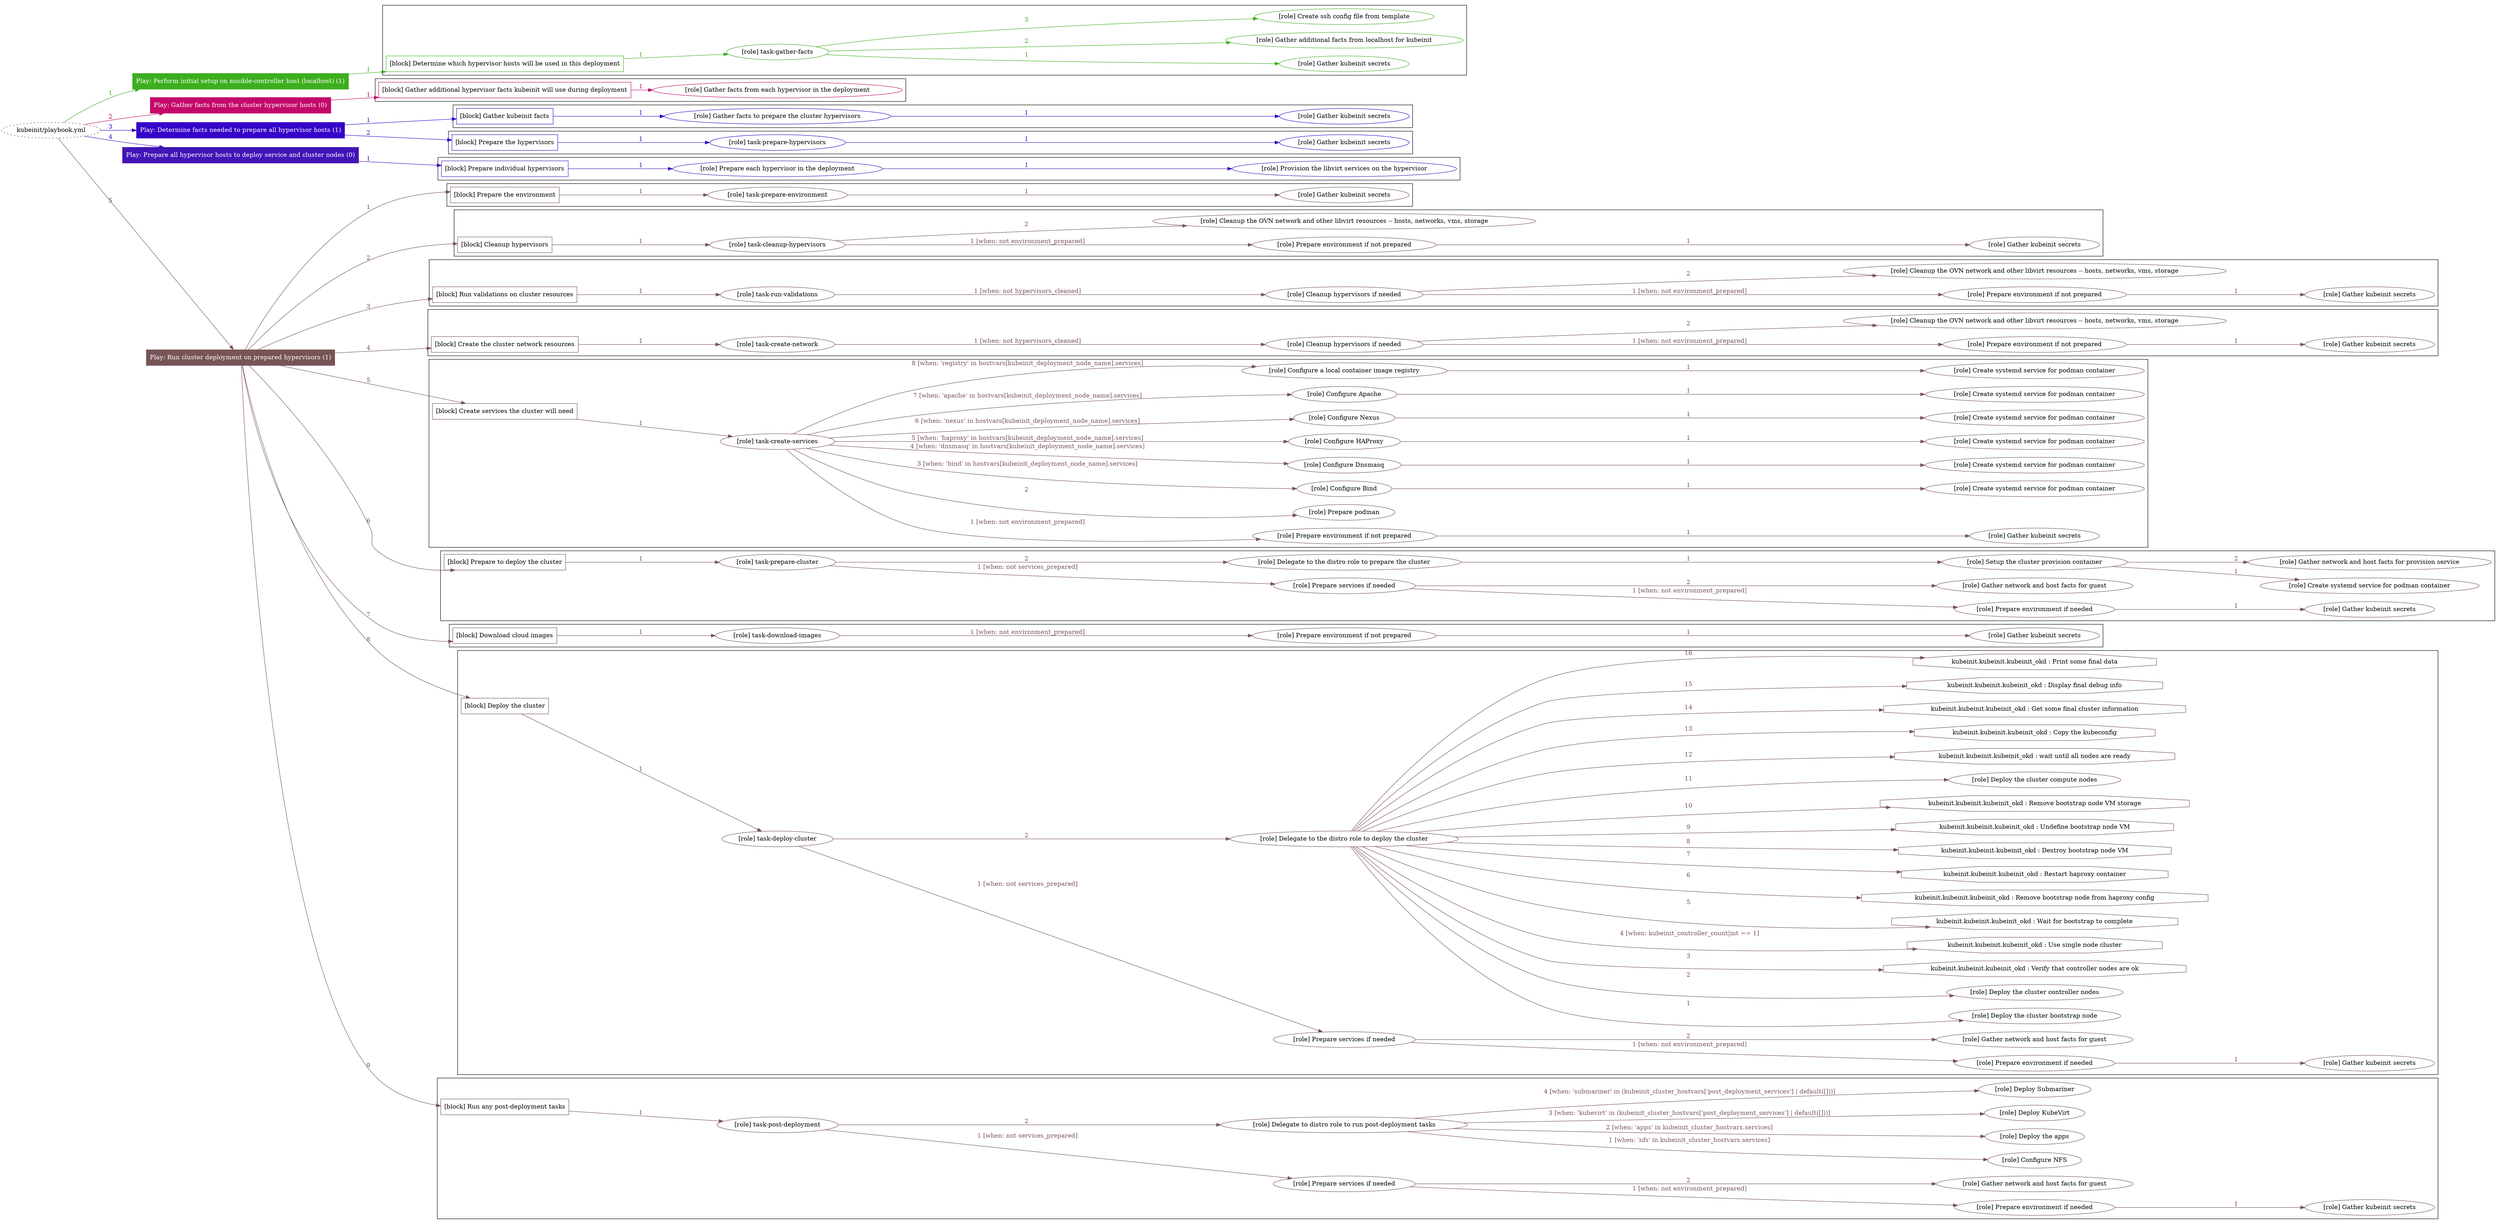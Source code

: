 digraph {
	graph [concentrate=true ordering=in rankdir=LR ratio=fill]
	edge [esep=5 sep=10]
	"kubeinit/playbook.yml" [URL="/home/runner/work/kubeinit/kubeinit/kubeinit/playbook.yml" id=playbook_38c99e8a style=dotted]
	"kubeinit/playbook.yml" -> play_897fbfed [label="1 " color="#3dae1e" fontcolor="#3dae1e" id=edge_adaa7d76 labeltooltip="1 " tooltip="1 "]
	subgraph "Play: Perform initial setup on ansible-controller host (localhost) (1)" {
		play_897fbfed [label="Play: Perform initial setup on ansible-controller host (localhost) (1)" URL="/home/runner/work/kubeinit/kubeinit/kubeinit/playbook.yml" color="#3dae1e" fontcolor="#ffffff" id=play_897fbfed shape=box style=filled tooltip=localhost]
		play_897fbfed -> block_1f6288ee [label=1 color="#3dae1e" fontcolor="#3dae1e" id=edge_d76787c5 labeltooltip=1 tooltip=1]
		subgraph cluster_block_1f6288ee {
			block_1f6288ee [label="[block] Determine which hypervisor hosts will be used in this deployment" URL="/home/runner/work/kubeinit/kubeinit/kubeinit/playbook.yml" color="#3dae1e" id=block_1f6288ee labeltooltip="Determine which hypervisor hosts will be used in this deployment" shape=box tooltip="Determine which hypervisor hosts will be used in this deployment"]
			block_1f6288ee -> role_e7739ea3 [label="1 " color="#3dae1e" fontcolor="#3dae1e" id=edge_a1ae1864 labeltooltip="1 " tooltip="1 "]
			subgraph "task-gather-facts" {
				role_e7739ea3 [label="[role] task-gather-facts" URL="/home/runner/work/kubeinit/kubeinit/kubeinit/playbook.yml" color="#3dae1e" id=role_e7739ea3 tooltip="task-gather-facts"]
				role_e7739ea3 -> role_7e7f7604 [label="1 " color="#3dae1e" fontcolor="#3dae1e" id=edge_0de4763f labeltooltip="1 " tooltip="1 "]
				subgraph "Gather kubeinit secrets" {
					role_7e7f7604 [label="[role] Gather kubeinit secrets" URL="/home/runner/.ansible/collections/ansible_collections/kubeinit/kubeinit/roles/kubeinit_prepare/tasks/build_hypervisors_group.yml" color="#3dae1e" id=role_7e7f7604 tooltip="Gather kubeinit secrets"]
				}
				role_e7739ea3 -> role_333b89cb [label="2 " color="#3dae1e" fontcolor="#3dae1e" id=edge_27bfc798 labeltooltip="2 " tooltip="2 "]
				subgraph "Gather additional facts from localhost for kubeinit" {
					role_333b89cb [label="[role] Gather additional facts from localhost for kubeinit" URL="/home/runner/.ansible/collections/ansible_collections/kubeinit/kubeinit/roles/kubeinit_prepare/tasks/build_hypervisors_group.yml" color="#3dae1e" id=role_333b89cb tooltip="Gather additional facts from localhost for kubeinit"]
				}
				role_e7739ea3 -> role_0bd8f116 [label="3 " color="#3dae1e" fontcolor="#3dae1e" id=edge_bade949f labeltooltip="3 " tooltip="3 "]
				subgraph "Create ssh config file from template" {
					role_0bd8f116 [label="[role] Create ssh config file from template" URL="/home/runner/.ansible/collections/ansible_collections/kubeinit/kubeinit/roles/kubeinit_prepare/tasks/build_hypervisors_group.yml" color="#3dae1e" id=role_0bd8f116 tooltip="Create ssh config file from template"]
				}
			}
		}
	}
	"kubeinit/playbook.yml" -> play_37e8c51e [label="2 " color="#c4086b" fontcolor="#c4086b" id=edge_20cee5a6 labeltooltip="2 " tooltip="2 "]
	subgraph "Play: Gather facts from the cluster hypervisor hosts (0)" {
		play_37e8c51e [label="Play: Gather facts from the cluster hypervisor hosts (0)" URL="/home/runner/work/kubeinit/kubeinit/kubeinit/playbook.yml" color="#c4086b" fontcolor="#ffffff" id=play_37e8c51e shape=box style=filled tooltip="Play: Gather facts from the cluster hypervisor hosts (0)"]
		play_37e8c51e -> block_27e0510d [label=1 color="#c4086b" fontcolor="#c4086b" id=edge_e99fc043 labeltooltip=1 tooltip=1]
		subgraph cluster_block_27e0510d {
			block_27e0510d [label="[block] Gather additional hypervisor facts kubeinit will use during deployment" URL="/home/runner/work/kubeinit/kubeinit/kubeinit/playbook.yml" color="#c4086b" id=block_27e0510d labeltooltip="Gather additional hypervisor facts kubeinit will use during deployment" shape=box tooltip="Gather additional hypervisor facts kubeinit will use during deployment"]
			block_27e0510d -> role_33a1ffa4 [label="1 " color="#c4086b" fontcolor="#c4086b" id=edge_3e660707 labeltooltip="1 " tooltip="1 "]
			subgraph "Gather facts from each hypervisor in the deployment" {
				role_33a1ffa4 [label="[role] Gather facts from each hypervisor in the deployment" URL="/home/runner/work/kubeinit/kubeinit/kubeinit/playbook.yml" color="#c4086b" id=role_33a1ffa4 tooltip="Gather facts from each hypervisor in the deployment"]
			}
		}
	}
	"kubeinit/playbook.yml" -> play_0db6548d [label="3 " color="#3504c8" fontcolor="#3504c8" id=edge_0ee7f526 labeltooltip="3 " tooltip="3 "]
	subgraph "Play: Determine facts needed to prepare all hypervisor hosts (1)" {
		play_0db6548d [label="Play: Determine facts needed to prepare all hypervisor hosts (1)" URL="/home/runner/work/kubeinit/kubeinit/kubeinit/playbook.yml" color="#3504c8" fontcolor="#ffffff" id=play_0db6548d shape=box style=filled tooltip=localhost]
		play_0db6548d -> block_07f25a25 [label=1 color="#3504c8" fontcolor="#3504c8" id=edge_aab887a1 labeltooltip=1 tooltip=1]
		subgraph cluster_block_07f25a25 {
			block_07f25a25 [label="[block] Gather kubeinit facts" URL="/home/runner/work/kubeinit/kubeinit/kubeinit/playbook.yml" color="#3504c8" id=block_07f25a25 labeltooltip="Gather kubeinit facts" shape=box tooltip="Gather kubeinit facts"]
			block_07f25a25 -> role_06c45c88 [label="1 " color="#3504c8" fontcolor="#3504c8" id=edge_b28bd8e3 labeltooltip="1 " tooltip="1 "]
			subgraph "Gather facts to prepare the cluster hypervisors" {
				role_06c45c88 [label="[role] Gather facts to prepare the cluster hypervisors" URL="/home/runner/work/kubeinit/kubeinit/kubeinit/playbook.yml" color="#3504c8" id=role_06c45c88 tooltip="Gather facts to prepare the cluster hypervisors"]
				role_06c45c88 -> role_aec38f38 [label="1 " color="#3504c8" fontcolor="#3504c8" id=edge_d98a1b2e labeltooltip="1 " tooltip="1 "]
				subgraph "Gather kubeinit secrets" {
					role_aec38f38 [label="[role] Gather kubeinit secrets" URL="/home/runner/.ansible/collections/ansible_collections/kubeinit/kubeinit/roles/kubeinit_prepare/tasks/gather_kubeinit_facts.yml" color="#3504c8" id=role_aec38f38 tooltip="Gather kubeinit secrets"]
				}
			}
		}
		play_0db6548d -> block_40684fe2 [label=2 color="#3504c8" fontcolor="#3504c8" id=edge_a5c7c796 labeltooltip=2 tooltip=2]
		subgraph cluster_block_40684fe2 {
			block_40684fe2 [label="[block] Prepare the hypervisors" URL="/home/runner/work/kubeinit/kubeinit/kubeinit/playbook.yml" color="#3504c8" id=block_40684fe2 labeltooltip="Prepare the hypervisors" shape=box tooltip="Prepare the hypervisors"]
			block_40684fe2 -> role_fc55bf60 [label="1 " color="#3504c8" fontcolor="#3504c8" id=edge_5c19e7ef labeltooltip="1 " tooltip="1 "]
			subgraph "task-prepare-hypervisors" {
				role_fc55bf60 [label="[role] task-prepare-hypervisors" URL="/home/runner/work/kubeinit/kubeinit/kubeinit/playbook.yml" color="#3504c8" id=role_fc55bf60 tooltip="task-prepare-hypervisors"]
				role_fc55bf60 -> role_584f1c18 [label="1 " color="#3504c8" fontcolor="#3504c8" id=edge_455e5025 labeltooltip="1 " tooltip="1 "]
				subgraph "Gather kubeinit secrets" {
					role_584f1c18 [label="[role] Gather kubeinit secrets" URL="/home/runner/.ansible/collections/ansible_collections/kubeinit/kubeinit/roles/kubeinit_prepare/tasks/gather_kubeinit_facts.yml" color="#3504c8" id=role_584f1c18 tooltip="Gather kubeinit secrets"]
				}
			}
		}
	}
	"kubeinit/playbook.yml" -> play_b8e03000 [label="4 " color="#4215b7" fontcolor="#4215b7" id=edge_52899499 labeltooltip="4 " tooltip="4 "]
	subgraph "Play: Prepare all hypervisor hosts to deploy service and cluster nodes (0)" {
		play_b8e03000 [label="Play: Prepare all hypervisor hosts to deploy service and cluster nodes (0)" URL="/home/runner/work/kubeinit/kubeinit/kubeinit/playbook.yml" color="#4215b7" fontcolor="#ffffff" id=play_b8e03000 shape=box style=filled tooltip="Play: Prepare all hypervisor hosts to deploy service and cluster nodes (0)"]
		play_b8e03000 -> block_41639fde [label=1 color="#4215b7" fontcolor="#4215b7" id=edge_2f55a16d labeltooltip=1 tooltip=1]
		subgraph cluster_block_41639fde {
			block_41639fde [label="[block] Prepare individual hypervisors" URL="/home/runner/work/kubeinit/kubeinit/kubeinit/playbook.yml" color="#4215b7" id=block_41639fde labeltooltip="Prepare individual hypervisors" shape=box tooltip="Prepare individual hypervisors"]
			block_41639fde -> role_ef4b57d1 [label="1 " color="#4215b7" fontcolor="#4215b7" id=edge_6f3371f6 labeltooltip="1 " tooltip="1 "]
			subgraph "Prepare each hypervisor in the deployment" {
				role_ef4b57d1 [label="[role] Prepare each hypervisor in the deployment" URL="/home/runner/work/kubeinit/kubeinit/kubeinit/playbook.yml" color="#4215b7" id=role_ef4b57d1 tooltip="Prepare each hypervisor in the deployment"]
				role_ef4b57d1 -> role_ab3a2372 [label="1 " color="#4215b7" fontcolor="#4215b7" id=edge_f1841722 labeltooltip="1 " tooltip="1 "]
				subgraph "Provision the libvirt services on the hypervisor" {
					role_ab3a2372 [label="[role] Provision the libvirt services on the hypervisor" URL="/home/runner/.ansible/collections/ansible_collections/kubeinit/kubeinit/roles/kubeinit_prepare/tasks/prepare_hypervisor.yml" color="#4215b7" id=role_ab3a2372 tooltip="Provision the libvirt services on the hypervisor"]
				}
			}
		}
	}
	"kubeinit/playbook.yml" -> play_aca9fab1 [label="5 " color="#785457" fontcolor="#785457" id=edge_e308a8a9 labeltooltip="5 " tooltip="5 "]
	subgraph "Play: Run cluster deployment on prepared hypervisors (1)" {
		play_aca9fab1 [label="Play: Run cluster deployment on prepared hypervisors (1)" URL="/home/runner/work/kubeinit/kubeinit/kubeinit/playbook.yml" color="#785457" fontcolor="#ffffff" id=play_aca9fab1 shape=box style=filled tooltip=localhost]
		play_aca9fab1 -> block_7361a7d6 [label=1 color="#785457" fontcolor="#785457" id=edge_c3c12908 labeltooltip=1 tooltip=1]
		subgraph cluster_block_7361a7d6 {
			block_7361a7d6 [label="[block] Prepare the environment" URL="/home/runner/work/kubeinit/kubeinit/kubeinit/playbook.yml" color="#785457" id=block_7361a7d6 labeltooltip="Prepare the environment" shape=box tooltip="Prepare the environment"]
			block_7361a7d6 -> role_a05d49e7 [label="1 " color="#785457" fontcolor="#785457" id=edge_d9f0bc2b labeltooltip="1 " tooltip="1 "]
			subgraph "task-prepare-environment" {
				role_a05d49e7 [label="[role] task-prepare-environment" URL="/home/runner/work/kubeinit/kubeinit/kubeinit/playbook.yml" color="#785457" id=role_a05d49e7 tooltip="task-prepare-environment"]
				role_a05d49e7 -> role_ef3b0ad1 [label="1 " color="#785457" fontcolor="#785457" id=edge_63881017 labeltooltip="1 " tooltip="1 "]
				subgraph "Gather kubeinit secrets" {
					role_ef3b0ad1 [label="[role] Gather kubeinit secrets" URL="/home/runner/.ansible/collections/ansible_collections/kubeinit/kubeinit/roles/kubeinit_prepare/tasks/gather_kubeinit_facts.yml" color="#785457" id=role_ef3b0ad1 tooltip="Gather kubeinit secrets"]
				}
			}
		}
		play_aca9fab1 -> block_6e2f11bc [label=2 color="#785457" fontcolor="#785457" id=edge_0998c4dd labeltooltip=2 tooltip=2]
		subgraph cluster_block_6e2f11bc {
			block_6e2f11bc [label="[block] Cleanup hypervisors" URL="/home/runner/work/kubeinit/kubeinit/kubeinit/playbook.yml" color="#785457" id=block_6e2f11bc labeltooltip="Cleanup hypervisors" shape=box tooltip="Cleanup hypervisors"]
			block_6e2f11bc -> role_642dc606 [label="1 " color="#785457" fontcolor="#785457" id=edge_a9f85ce5 labeltooltip="1 " tooltip="1 "]
			subgraph "task-cleanup-hypervisors" {
				role_642dc606 [label="[role] task-cleanup-hypervisors" URL="/home/runner/work/kubeinit/kubeinit/kubeinit/playbook.yml" color="#785457" id=role_642dc606 tooltip="task-cleanup-hypervisors"]
				role_642dc606 -> role_2573175e [label="1 [when: not environment_prepared]" color="#785457" fontcolor="#785457" id=edge_9712ec92 labeltooltip="1 [when: not environment_prepared]" tooltip="1 [when: not environment_prepared]"]
				subgraph "Prepare environment if not prepared" {
					role_2573175e [label="[role] Prepare environment if not prepared" URL="/home/runner/.ansible/collections/ansible_collections/kubeinit/kubeinit/roles/kubeinit_prepare/tasks/cleanup_hypervisors.yml" color="#785457" id=role_2573175e tooltip="Prepare environment if not prepared"]
					role_2573175e -> role_84f74033 [label="1 " color="#785457" fontcolor="#785457" id=edge_ff5ef48d labeltooltip="1 " tooltip="1 "]
					subgraph "Gather kubeinit secrets" {
						role_84f74033 [label="[role] Gather kubeinit secrets" URL="/home/runner/.ansible/collections/ansible_collections/kubeinit/kubeinit/roles/kubeinit_prepare/tasks/gather_kubeinit_facts.yml" color="#785457" id=role_84f74033 tooltip="Gather kubeinit secrets"]
					}
				}
				role_642dc606 -> role_ad9e5db7 [label="2 " color="#785457" fontcolor="#785457" id=edge_d06a70d3 labeltooltip="2 " tooltip="2 "]
				subgraph "Cleanup the OVN network and other libvirt resources -- hosts, networks, vms, storage" {
					role_ad9e5db7 [label="[role] Cleanup the OVN network and other libvirt resources -- hosts, networks, vms, storage" URL="/home/runner/.ansible/collections/ansible_collections/kubeinit/kubeinit/roles/kubeinit_prepare/tasks/cleanup_hypervisors.yml" color="#785457" id=role_ad9e5db7 tooltip="Cleanup the OVN network and other libvirt resources -- hosts, networks, vms, storage"]
				}
			}
		}
		play_aca9fab1 -> block_1528d3a3 [label=3 color="#785457" fontcolor="#785457" id=edge_e35b6568 labeltooltip=3 tooltip=3]
		subgraph cluster_block_1528d3a3 {
			block_1528d3a3 [label="[block] Run validations on cluster resources" URL="/home/runner/work/kubeinit/kubeinit/kubeinit/playbook.yml" color="#785457" id=block_1528d3a3 labeltooltip="Run validations on cluster resources" shape=box tooltip="Run validations on cluster resources"]
			block_1528d3a3 -> role_a1cbac7f [label="1 " color="#785457" fontcolor="#785457" id=edge_69c7e3fb labeltooltip="1 " tooltip="1 "]
			subgraph "task-run-validations" {
				role_a1cbac7f [label="[role] task-run-validations" URL="/home/runner/work/kubeinit/kubeinit/kubeinit/playbook.yml" color="#785457" id=role_a1cbac7f tooltip="task-run-validations"]
				role_a1cbac7f -> role_30dae06d [label="1 [when: not hypervisors_cleaned]" color="#785457" fontcolor="#785457" id=edge_0ae892e4 labeltooltip="1 [when: not hypervisors_cleaned]" tooltip="1 [when: not hypervisors_cleaned]"]
				subgraph "Cleanup hypervisors if needed" {
					role_30dae06d [label="[role] Cleanup hypervisors if needed" URL="/home/runner/.ansible/collections/ansible_collections/kubeinit/kubeinit/roles/kubeinit_validations/tasks/main.yml" color="#785457" id=role_30dae06d tooltip="Cleanup hypervisors if needed"]
					role_30dae06d -> role_c71f97c2 [label="1 [when: not environment_prepared]" color="#785457" fontcolor="#785457" id=edge_5c3947b0 labeltooltip="1 [when: not environment_prepared]" tooltip="1 [when: not environment_prepared]"]
					subgraph "Prepare environment if not prepared" {
						role_c71f97c2 [label="[role] Prepare environment if not prepared" URL="/home/runner/.ansible/collections/ansible_collections/kubeinit/kubeinit/roles/kubeinit_prepare/tasks/cleanup_hypervisors.yml" color="#785457" id=role_c71f97c2 tooltip="Prepare environment if not prepared"]
						role_c71f97c2 -> role_207d62d9 [label="1 " color="#785457" fontcolor="#785457" id=edge_7fa7873a labeltooltip="1 " tooltip="1 "]
						subgraph "Gather kubeinit secrets" {
							role_207d62d9 [label="[role] Gather kubeinit secrets" URL="/home/runner/.ansible/collections/ansible_collections/kubeinit/kubeinit/roles/kubeinit_prepare/tasks/gather_kubeinit_facts.yml" color="#785457" id=role_207d62d9 tooltip="Gather kubeinit secrets"]
						}
					}
					role_30dae06d -> role_68031568 [label="2 " color="#785457" fontcolor="#785457" id=edge_1ffb8e7a labeltooltip="2 " tooltip="2 "]
					subgraph "Cleanup the OVN network and other libvirt resources -- hosts, networks, vms, storage" {
						role_68031568 [label="[role] Cleanup the OVN network and other libvirt resources -- hosts, networks, vms, storage" URL="/home/runner/.ansible/collections/ansible_collections/kubeinit/kubeinit/roles/kubeinit_prepare/tasks/cleanup_hypervisors.yml" color="#785457" id=role_68031568 tooltip="Cleanup the OVN network and other libvirt resources -- hosts, networks, vms, storage"]
					}
				}
			}
		}
		play_aca9fab1 -> block_895e712f [label=4 color="#785457" fontcolor="#785457" id=edge_e362ded5 labeltooltip=4 tooltip=4]
		subgraph cluster_block_895e712f {
			block_895e712f [label="[block] Create the cluster network resources" URL="/home/runner/work/kubeinit/kubeinit/kubeinit/playbook.yml" color="#785457" id=block_895e712f labeltooltip="Create the cluster network resources" shape=box tooltip="Create the cluster network resources"]
			block_895e712f -> role_430f5bfd [label="1 " color="#785457" fontcolor="#785457" id=edge_05767313 labeltooltip="1 " tooltip="1 "]
			subgraph "task-create-network" {
				role_430f5bfd [label="[role] task-create-network" URL="/home/runner/work/kubeinit/kubeinit/kubeinit/playbook.yml" color="#785457" id=role_430f5bfd tooltip="task-create-network"]
				role_430f5bfd -> role_1900aed6 [label="1 [when: not hypervisors_cleaned]" color="#785457" fontcolor="#785457" id=edge_3490d84f labeltooltip="1 [when: not hypervisors_cleaned]" tooltip="1 [when: not hypervisors_cleaned]"]
				subgraph "Cleanup hypervisors if needed" {
					role_1900aed6 [label="[role] Cleanup hypervisors if needed" URL="/home/runner/.ansible/collections/ansible_collections/kubeinit/kubeinit/roles/kubeinit_libvirt/tasks/create_network.yml" color="#785457" id=role_1900aed6 tooltip="Cleanup hypervisors if needed"]
					role_1900aed6 -> role_b0ee1047 [label="1 [when: not environment_prepared]" color="#785457" fontcolor="#785457" id=edge_cdfff8a7 labeltooltip="1 [when: not environment_prepared]" tooltip="1 [when: not environment_prepared]"]
					subgraph "Prepare environment if not prepared" {
						role_b0ee1047 [label="[role] Prepare environment if not prepared" URL="/home/runner/.ansible/collections/ansible_collections/kubeinit/kubeinit/roles/kubeinit_prepare/tasks/cleanup_hypervisors.yml" color="#785457" id=role_b0ee1047 tooltip="Prepare environment if not prepared"]
						role_b0ee1047 -> role_96401664 [label="1 " color="#785457" fontcolor="#785457" id=edge_b69e29d4 labeltooltip="1 " tooltip="1 "]
						subgraph "Gather kubeinit secrets" {
							role_96401664 [label="[role] Gather kubeinit secrets" URL="/home/runner/.ansible/collections/ansible_collections/kubeinit/kubeinit/roles/kubeinit_prepare/tasks/gather_kubeinit_facts.yml" color="#785457" id=role_96401664 tooltip="Gather kubeinit secrets"]
						}
					}
					role_1900aed6 -> role_235b58d4 [label="2 " color="#785457" fontcolor="#785457" id=edge_3e250d33 labeltooltip="2 " tooltip="2 "]
					subgraph "Cleanup the OVN network and other libvirt resources -- hosts, networks, vms, storage" {
						role_235b58d4 [label="[role] Cleanup the OVN network and other libvirt resources -- hosts, networks, vms, storage" URL="/home/runner/.ansible/collections/ansible_collections/kubeinit/kubeinit/roles/kubeinit_prepare/tasks/cleanup_hypervisors.yml" color="#785457" id=role_235b58d4 tooltip="Cleanup the OVN network and other libvirt resources -- hosts, networks, vms, storage"]
					}
				}
			}
		}
		play_aca9fab1 -> block_fc500d66 [label=5 color="#785457" fontcolor="#785457" id=edge_284c9a4f labeltooltip=5 tooltip=5]
		subgraph cluster_block_fc500d66 {
			block_fc500d66 [label="[block] Create services the cluster will need" URL="/home/runner/work/kubeinit/kubeinit/kubeinit/playbook.yml" color="#785457" id=block_fc500d66 labeltooltip="Create services the cluster will need" shape=box tooltip="Create services the cluster will need"]
			block_fc500d66 -> role_8e8cf7ee [label="1 " color="#785457" fontcolor="#785457" id=edge_506f5b83 labeltooltip="1 " tooltip="1 "]
			subgraph "task-create-services" {
				role_8e8cf7ee [label="[role] task-create-services" URL="/home/runner/work/kubeinit/kubeinit/kubeinit/playbook.yml" color="#785457" id=role_8e8cf7ee tooltip="task-create-services"]
				role_8e8cf7ee -> role_0d595a31 [label="1 [when: not environment_prepared]" color="#785457" fontcolor="#785457" id=edge_30299425 labeltooltip="1 [when: not environment_prepared]" tooltip="1 [when: not environment_prepared]"]
				subgraph "Prepare environment if not prepared" {
					role_0d595a31 [label="[role] Prepare environment if not prepared" URL="/home/runner/.ansible/collections/ansible_collections/kubeinit/kubeinit/roles/kubeinit_services/tasks/main.yml" color="#785457" id=role_0d595a31 tooltip="Prepare environment if not prepared"]
					role_0d595a31 -> role_aa4d83ae [label="1 " color="#785457" fontcolor="#785457" id=edge_2a88ad3f labeltooltip="1 " tooltip="1 "]
					subgraph "Gather kubeinit secrets" {
						role_aa4d83ae [label="[role] Gather kubeinit secrets" URL="/home/runner/.ansible/collections/ansible_collections/kubeinit/kubeinit/roles/kubeinit_prepare/tasks/gather_kubeinit_facts.yml" color="#785457" id=role_aa4d83ae tooltip="Gather kubeinit secrets"]
					}
				}
				role_8e8cf7ee -> role_f7094f6a [label="2 " color="#785457" fontcolor="#785457" id=edge_99ca153c labeltooltip="2 " tooltip="2 "]
				subgraph "Prepare podman" {
					role_f7094f6a [label="[role] Prepare podman" URL="/home/runner/.ansible/collections/ansible_collections/kubeinit/kubeinit/roles/kubeinit_services/tasks/00_create_service_pod.yml" color="#785457" id=role_f7094f6a tooltip="Prepare podman"]
				}
				role_8e8cf7ee -> role_a25d3b47 [label="3 [when: 'bind' in hostvars[kubeinit_deployment_node_name].services]" color="#785457" fontcolor="#785457" id=edge_9fdd0962 labeltooltip="3 [when: 'bind' in hostvars[kubeinit_deployment_node_name].services]" tooltip="3 [when: 'bind' in hostvars[kubeinit_deployment_node_name].services]"]
				subgraph "Configure Bind" {
					role_a25d3b47 [label="[role] Configure Bind" URL="/home/runner/.ansible/collections/ansible_collections/kubeinit/kubeinit/roles/kubeinit_services/tasks/start_services_containers.yml" color="#785457" id=role_a25d3b47 tooltip="Configure Bind"]
					role_a25d3b47 -> role_be4c96d7 [label="1 " color="#785457" fontcolor="#785457" id=edge_8f10d9ca labeltooltip="1 " tooltip="1 "]
					subgraph "Create systemd service for podman container" {
						role_be4c96d7 [label="[role] Create systemd service for podman container" URL="/home/runner/.ansible/collections/ansible_collections/kubeinit/kubeinit/roles/kubeinit_bind/tasks/main.yml" color="#785457" id=role_be4c96d7 tooltip="Create systemd service for podman container"]
					}
				}
				role_8e8cf7ee -> role_6d0035c1 [label="4 [when: 'dnsmasq' in hostvars[kubeinit_deployment_node_name].services]" color="#785457" fontcolor="#785457" id=edge_4918d5aa labeltooltip="4 [when: 'dnsmasq' in hostvars[kubeinit_deployment_node_name].services]" tooltip="4 [when: 'dnsmasq' in hostvars[kubeinit_deployment_node_name].services]"]
				subgraph "Configure Dnsmasq" {
					role_6d0035c1 [label="[role] Configure Dnsmasq" URL="/home/runner/.ansible/collections/ansible_collections/kubeinit/kubeinit/roles/kubeinit_services/tasks/start_services_containers.yml" color="#785457" id=role_6d0035c1 tooltip="Configure Dnsmasq"]
					role_6d0035c1 -> role_a530c6bb [label="1 " color="#785457" fontcolor="#785457" id=edge_483cd0eb labeltooltip="1 " tooltip="1 "]
					subgraph "Create systemd service for podman container" {
						role_a530c6bb [label="[role] Create systemd service for podman container" URL="/home/runner/.ansible/collections/ansible_collections/kubeinit/kubeinit/roles/kubeinit_dnsmasq/tasks/main.yml" color="#785457" id=role_a530c6bb tooltip="Create systemd service for podman container"]
					}
				}
				role_8e8cf7ee -> role_e438baa0 [label="5 [when: 'haproxy' in hostvars[kubeinit_deployment_node_name].services]" color="#785457" fontcolor="#785457" id=edge_4d715923 labeltooltip="5 [when: 'haproxy' in hostvars[kubeinit_deployment_node_name].services]" tooltip="5 [when: 'haproxy' in hostvars[kubeinit_deployment_node_name].services]"]
				subgraph "Configure HAProxy" {
					role_e438baa0 [label="[role] Configure HAProxy" URL="/home/runner/.ansible/collections/ansible_collections/kubeinit/kubeinit/roles/kubeinit_services/tasks/start_services_containers.yml" color="#785457" id=role_e438baa0 tooltip="Configure HAProxy"]
					role_e438baa0 -> role_e21bf0ec [label="1 " color="#785457" fontcolor="#785457" id=edge_d371edf4 labeltooltip="1 " tooltip="1 "]
					subgraph "Create systemd service for podman container" {
						role_e21bf0ec [label="[role] Create systemd service for podman container" URL="/home/runner/.ansible/collections/ansible_collections/kubeinit/kubeinit/roles/kubeinit_haproxy/tasks/main.yml" color="#785457" id=role_e21bf0ec tooltip="Create systemd service for podman container"]
					}
				}
				role_8e8cf7ee -> role_aa24959c [label="6 [when: 'nexus' in hostvars[kubeinit_deployment_node_name].services]" color="#785457" fontcolor="#785457" id=edge_46247477 labeltooltip="6 [when: 'nexus' in hostvars[kubeinit_deployment_node_name].services]" tooltip="6 [when: 'nexus' in hostvars[kubeinit_deployment_node_name].services]"]
				subgraph "Configure Nexus" {
					role_aa24959c [label="[role] Configure Nexus" URL="/home/runner/.ansible/collections/ansible_collections/kubeinit/kubeinit/roles/kubeinit_services/tasks/start_services_containers.yml" color="#785457" id=role_aa24959c tooltip="Configure Nexus"]
					role_aa24959c -> role_19ade616 [label="1 " color="#785457" fontcolor="#785457" id=edge_b009bc4a labeltooltip="1 " tooltip="1 "]
					subgraph "Create systemd service for podman container" {
						role_19ade616 [label="[role] Create systemd service for podman container" URL="/home/runner/.ansible/collections/ansible_collections/kubeinit/kubeinit/roles/kubeinit_nexus/tasks/main.yml" color="#785457" id=role_19ade616 tooltip="Create systemd service for podman container"]
					}
				}
				role_8e8cf7ee -> role_3669add6 [label="7 [when: 'apache' in hostvars[kubeinit_deployment_node_name].services]" color="#785457" fontcolor="#785457" id=edge_bc2a420d labeltooltip="7 [when: 'apache' in hostvars[kubeinit_deployment_node_name].services]" tooltip="7 [when: 'apache' in hostvars[kubeinit_deployment_node_name].services]"]
				subgraph "Configure Apache" {
					role_3669add6 [label="[role] Configure Apache" URL="/home/runner/.ansible/collections/ansible_collections/kubeinit/kubeinit/roles/kubeinit_services/tasks/start_services_containers.yml" color="#785457" id=role_3669add6 tooltip="Configure Apache"]
					role_3669add6 -> role_ff7a61c4 [label="1 " color="#785457" fontcolor="#785457" id=edge_cac1a20c labeltooltip="1 " tooltip="1 "]
					subgraph "Create systemd service for podman container" {
						role_ff7a61c4 [label="[role] Create systemd service for podman container" URL="/home/runner/.ansible/collections/ansible_collections/kubeinit/kubeinit/roles/kubeinit_apache/tasks/main.yml" color="#785457" id=role_ff7a61c4 tooltip="Create systemd service for podman container"]
					}
				}
				role_8e8cf7ee -> role_ef6552e1 [label="8 [when: 'registry' in hostvars[kubeinit_deployment_node_name].services]" color="#785457" fontcolor="#785457" id=edge_b621f3af labeltooltip="8 [when: 'registry' in hostvars[kubeinit_deployment_node_name].services]" tooltip="8 [when: 'registry' in hostvars[kubeinit_deployment_node_name].services]"]
				subgraph "Configure a local container image registry" {
					role_ef6552e1 [label="[role] Configure a local container image registry" URL="/home/runner/.ansible/collections/ansible_collections/kubeinit/kubeinit/roles/kubeinit_services/tasks/start_services_containers.yml" color="#785457" id=role_ef6552e1 tooltip="Configure a local container image registry"]
					role_ef6552e1 -> role_c39699cf [label="1 " color="#785457" fontcolor="#785457" id=edge_13a7dfa1 labeltooltip="1 " tooltip="1 "]
					subgraph "Create systemd service for podman container" {
						role_c39699cf [label="[role] Create systemd service for podman container" URL="/home/runner/.ansible/collections/ansible_collections/kubeinit/kubeinit/roles/kubeinit_registry/tasks/main.yml" color="#785457" id=role_c39699cf tooltip="Create systemd service for podman container"]
					}
				}
			}
		}
		play_aca9fab1 -> block_385513e1 [label=6 color="#785457" fontcolor="#785457" id=edge_8a592d23 labeltooltip=6 tooltip=6]
		subgraph cluster_block_385513e1 {
			block_385513e1 [label="[block] Prepare to deploy the cluster" URL="/home/runner/work/kubeinit/kubeinit/kubeinit/playbook.yml" color="#785457" id=block_385513e1 labeltooltip="Prepare to deploy the cluster" shape=box tooltip="Prepare to deploy the cluster"]
			block_385513e1 -> role_38b9847c [label="1 " color="#785457" fontcolor="#785457" id=edge_94755a83 labeltooltip="1 " tooltip="1 "]
			subgraph "task-prepare-cluster" {
				role_38b9847c [label="[role] task-prepare-cluster" URL="/home/runner/work/kubeinit/kubeinit/kubeinit/playbook.yml" color="#785457" id=role_38b9847c tooltip="task-prepare-cluster"]
				role_38b9847c -> role_5afd12c0 [label="1 [when: not services_prepared]" color="#785457" fontcolor="#785457" id=edge_2174ea4a labeltooltip="1 [when: not services_prepared]" tooltip="1 [when: not services_prepared]"]
				subgraph "Prepare services if needed" {
					role_5afd12c0 [label="[role] Prepare services if needed" URL="/home/runner/.ansible/collections/ansible_collections/kubeinit/kubeinit/roles/kubeinit_prepare/tasks/prepare_cluster.yml" color="#785457" id=role_5afd12c0 tooltip="Prepare services if needed"]
					role_5afd12c0 -> role_193c55f1 [label="1 [when: not environment_prepared]" color="#785457" fontcolor="#785457" id=edge_d9e54e43 labeltooltip="1 [when: not environment_prepared]" tooltip="1 [when: not environment_prepared]"]
					subgraph "Prepare environment if needed" {
						role_193c55f1 [label="[role] Prepare environment if needed" URL="/home/runner/.ansible/collections/ansible_collections/kubeinit/kubeinit/roles/kubeinit_services/tasks/prepare_services.yml" color="#785457" id=role_193c55f1 tooltip="Prepare environment if needed"]
						role_193c55f1 -> role_337c1805 [label="1 " color="#785457" fontcolor="#785457" id=edge_0eb39cc4 labeltooltip="1 " tooltip="1 "]
						subgraph "Gather kubeinit secrets" {
							role_337c1805 [label="[role] Gather kubeinit secrets" URL="/home/runner/.ansible/collections/ansible_collections/kubeinit/kubeinit/roles/kubeinit_prepare/tasks/gather_kubeinit_facts.yml" color="#785457" id=role_337c1805 tooltip="Gather kubeinit secrets"]
						}
					}
					role_5afd12c0 -> role_f133c83f [label="2 " color="#785457" fontcolor="#785457" id=edge_0fb40f1a labeltooltip="2 " tooltip="2 "]
					subgraph "Gather network and host facts for guest" {
						role_f133c83f [label="[role] Gather network and host facts for guest" URL="/home/runner/.ansible/collections/ansible_collections/kubeinit/kubeinit/roles/kubeinit_services/tasks/prepare_services.yml" color="#785457" id=role_f133c83f tooltip="Gather network and host facts for guest"]
					}
				}
				role_38b9847c -> role_af9d4fbf [label="2 " color="#785457" fontcolor="#785457" id=edge_0fd00cac labeltooltip="2 " tooltip="2 "]
				subgraph "Delegate to the distro role to prepare the cluster" {
					role_af9d4fbf [label="[role] Delegate to the distro role to prepare the cluster" URL="/home/runner/.ansible/collections/ansible_collections/kubeinit/kubeinit/roles/kubeinit_prepare/tasks/prepare_cluster.yml" color="#785457" id=role_af9d4fbf tooltip="Delegate to the distro role to prepare the cluster"]
					role_af9d4fbf -> role_1831cd55 [label="1 " color="#785457" fontcolor="#785457" id=edge_8cff68c3 labeltooltip="1 " tooltip="1 "]
					subgraph "Setup the cluster provision container" {
						role_1831cd55 [label="[role] Setup the cluster provision container" URL="/home/runner/.ansible/collections/ansible_collections/kubeinit/kubeinit/roles/kubeinit_okd/tasks/prepare_cluster.yml" color="#785457" id=role_1831cd55 tooltip="Setup the cluster provision container"]
						role_1831cd55 -> role_e411d9c2 [label="1 " color="#785457" fontcolor="#785457" id=edge_0bf71f5a labeltooltip="1 " tooltip="1 "]
						subgraph "Create systemd service for podman container" {
							role_e411d9c2 [label="[role] Create systemd service for podman container" URL="/home/runner/.ansible/collections/ansible_collections/kubeinit/kubeinit/roles/kubeinit_services/tasks/create_provision_container.yml" color="#785457" id=role_e411d9c2 tooltip="Create systemd service for podman container"]
						}
						role_1831cd55 -> role_22905f87 [label="2 " color="#785457" fontcolor="#785457" id=edge_05a90ad1 labeltooltip="2 " tooltip="2 "]
						subgraph "Gather network and host facts for provision service" {
							role_22905f87 [label="[role] Gather network and host facts for provision service" URL="/home/runner/.ansible/collections/ansible_collections/kubeinit/kubeinit/roles/kubeinit_services/tasks/create_provision_container.yml" color="#785457" id=role_22905f87 tooltip="Gather network and host facts for provision service"]
						}
					}
				}
			}
		}
		play_aca9fab1 -> block_0fa10de0 [label=7 color="#785457" fontcolor="#785457" id=edge_21c6aad3 labeltooltip=7 tooltip=7]
		subgraph cluster_block_0fa10de0 {
			block_0fa10de0 [label="[block] Download cloud images" URL="/home/runner/work/kubeinit/kubeinit/kubeinit/playbook.yml" color="#785457" id=block_0fa10de0 labeltooltip="Download cloud images" shape=box tooltip="Download cloud images"]
			block_0fa10de0 -> role_e6a830b2 [label="1 " color="#785457" fontcolor="#785457" id=edge_cd247c3f labeltooltip="1 " tooltip="1 "]
			subgraph "task-download-images" {
				role_e6a830b2 [label="[role] task-download-images" URL="/home/runner/work/kubeinit/kubeinit/kubeinit/playbook.yml" color="#785457" id=role_e6a830b2 tooltip="task-download-images"]
				role_e6a830b2 -> role_e27c958c [label="1 [when: not environment_prepared]" color="#785457" fontcolor="#785457" id=edge_46a31ad8 labeltooltip="1 [when: not environment_prepared]" tooltip="1 [when: not environment_prepared]"]
				subgraph "Prepare environment if not prepared" {
					role_e27c958c [label="[role] Prepare environment if not prepared" URL="/home/runner/.ansible/collections/ansible_collections/kubeinit/kubeinit/roles/kubeinit_libvirt/tasks/download_cloud_images.yml" color="#785457" id=role_e27c958c tooltip="Prepare environment if not prepared"]
					role_e27c958c -> role_18032432 [label="1 " color="#785457" fontcolor="#785457" id=edge_6845e854 labeltooltip="1 " tooltip="1 "]
					subgraph "Gather kubeinit secrets" {
						role_18032432 [label="[role] Gather kubeinit secrets" URL="/home/runner/.ansible/collections/ansible_collections/kubeinit/kubeinit/roles/kubeinit_prepare/tasks/gather_kubeinit_facts.yml" color="#785457" id=role_18032432 tooltip="Gather kubeinit secrets"]
					}
				}
			}
		}
		play_aca9fab1 -> block_1e3fb289 [label=8 color="#785457" fontcolor="#785457" id=edge_dd882865 labeltooltip=8 tooltip=8]
		subgraph cluster_block_1e3fb289 {
			block_1e3fb289 [label="[block] Deploy the cluster" URL="/home/runner/work/kubeinit/kubeinit/kubeinit/playbook.yml" color="#785457" id=block_1e3fb289 labeltooltip="Deploy the cluster" shape=box tooltip="Deploy the cluster"]
			block_1e3fb289 -> role_4a4ef156 [label="1 " color="#785457" fontcolor="#785457" id=edge_5c0a724a labeltooltip="1 " tooltip="1 "]
			subgraph "task-deploy-cluster" {
				role_4a4ef156 [label="[role] task-deploy-cluster" URL="/home/runner/work/kubeinit/kubeinit/kubeinit/playbook.yml" color="#785457" id=role_4a4ef156 tooltip="task-deploy-cluster"]
				role_4a4ef156 -> role_1705c58b [label="1 [when: not services_prepared]" color="#785457" fontcolor="#785457" id=edge_ac35492f labeltooltip="1 [when: not services_prepared]" tooltip="1 [when: not services_prepared]"]
				subgraph "Prepare services if needed" {
					role_1705c58b [label="[role] Prepare services if needed" URL="/home/runner/.ansible/collections/ansible_collections/kubeinit/kubeinit/roles/kubeinit_prepare/tasks/deploy_cluster.yml" color="#785457" id=role_1705c58b tooltip="Prepare services if needed"]
					role_1705c58b -> role_228dcbcb [label="1 [when: not environment_prepared]" color="#785457" fontcolor="#785457" id=edge_2c7bc769 labeltooltip="1 [when: not environment_prepared]" tooltip="1 [when: not environment_prepared]"]
					subgraph "Prepare environment if needed" {
						role_228dcbcb [label="[role] Prepare environment if needed" URL="/home/runner/.ansible/collections/ansible_collections/kubeinit/kubeinit/roles/kubeinit_services/tasks/prepare_services.yml" color="#785457" id=role_228dcbcb tooltip="Prepare environment if needed"]
						role_228dcbcb -> role_322cfa39 [label="1 " color="#785457" fontcolor="#785457" id=edge_02623285 labeltooltip="1 " tooltip="1 "]
						subgraph "Gather kubeinit secrets" {
							role_322cfa39 [label="[role] Gather kubeinit secrets" URL="/home/runner/.ansible/collections/ansible_collections/kubeinit/kubeinit/roles/kubeinit_prepare/tasks/gather_kubeinit_facts.yml" color="#785457" id=role_322cfa39 tooltip="Gather kubeinit secrets"]
						}
					}
					role_1705c58b -> role_7aab0c54 [label="2 " color="#785457" fontcolor="#785457" id=edge_05210f09 labeltooltip="2 " tooltip="2 "]
					subgraph "Gather network and host facts for guest" {
						role_7aab0c54 [label="[role] Gather network and host facts for guest" URL="/home/runner/.ansible/collections/ansible_collections/kubeinit/kubeinit/roles/kubeinit_services/tasks/prepare_services.yml" color="#785457" id=role_7aab0c54 tooltip="Gather network and host facts for guest"]
					}
				}
				role_4a4ef156 -> role_8097cffa [label="2 " color="#785457" fontcolor="#785457" id=edge_99c94e29 labeltooltip="2 " tooltip="2 "]
				subgraph "Delegate to the distro role to deploy the cluster" {
					role_8097cffa [label="[role] Delegate to the distro role to deploy the cluster" URL="/home/runner/.ansible/collections/ansible_collections/kubeinit/kubeinit/roles/kubeinit_prepare/tasks/deploy_cluster.yml" color="#785457" id=role_8097cffa tooltip="Delegate to the distro role to deploy the cluster"]
					role_8097cffa -> role_f7c2e922 [label="1 " color="#785457" fontcolor="#785457" id=edge_7edd59bb labeltooltip="1 " tooltip="1 "]
					subgraph "Deploy the cluster bootstrap node" {
						role_f7c2e922 [label="[role] Deploy the cluster bootstrap node" URL="/home/runner/.ansible/collections/ansible_collections/kubeinit/kubeinit/roles/kubeinit_okd/tasks/main.yml" color="#785457" id=role_f7c2e922 tooltip="Deploy the cluster bootstrap node"]
					}
					role_8097cffa -> role_cdf157d1 [label="2 " color="#785457" fontcolor="#785457" id=edge_72ec96c8 labeltooltip="2 " tooltip="2 "]
					subgraph "Deploy the cluster controller nodes" {
						role_cdf157d1 [label="[role] Deploy the cluster controller nodes" URL="/home/runner/.ansible/collections/ansible_collections/kubeinit/kubeinit/roles/kubeinit_okd/tasks/main.yml" color="#785457" id=role_cdf157d1 tooltip="Deploy the cluster controller nodes"]
					}
					task_7b0a0fbb [label="kubeinit.kubeinit.kubeinit_okd : Verify that controller nodes are ok" URL="/home/runner/.ansible/collections/ansible_collections/kubeinit/kubeinit/roles/kubeinit_okd/tasks/main.yml" color="#785457" id=task_7b0a0fbb shape=octagon tooltip="kubeinit.kubeinit.kubeinit_okd : Verify that controller nodes are ok"]
					role_8097cffa -> task_7b0a0fbb [label="3 " color="#785457" fontcolor="#785457" id=edge_9c1ccda2 labeltooltip="3 " tooltip="3 "]
					task_8f9a0516 [label="kubeinit.kubeinit.kubeinit_okd : Use single node cluster" URL="/home/runner/.ansible/collections/ansible_collections/kubeinit/kubeinit/roles/kubeinit_okd/tasks/main.yml" color="#785457" id=task_8f9a0516 shape=octagon tooltip="kubeinit.kubeinit.kubeinit_okd : Use single node cluster"]
					role_8097cffa -> task_8f9a0516 [label="4 [when: kubeinit_controller_count|int == 1]" color="#785457" fontcolor="#785457" id=edge_07acad86 labeltooltip="4 [when: kubeinit_controller_count|int == 1]" tooltip="4 [when: kubeinit_controller_count|int == 1]"]
					task_8fceea31 [label="kubeinit.kubeinit.kubeinit_okd : Wait for bootstrap to complete" URL="/home/runner/.ansible/collections/ansible_collections/kubeinit/kubeinit/roles/kubeinit_okd/tasks/main.yml" color="#785457" id=task_8fceea31 shape=octagon tooltip="kubeinit.kubeinit.kubeinit_okd : Wait for bootstrap to complete"]
					role_8097cffa -> task_8fceea31 [label="5 " color="#785457" fontcolor="#785457" id=edge_adb6e80d labeltooltip="5 " tooltip="5 "]
					task_8834a0ba [label="kubeinit.kubeinit.kubeinit_okd : Remove bootstrap node from haproxy config" URL="/home/runner/.ansible/collections/ansible_collections/kubeinit/kubeinit/roles/kubeinit_okd/tasks/main.yml" color="#785457" id=task_8834a0ba shape=octagon tooltip="kubeinit.kubeinit.kubeinit_okd : Remove bootstrap node from haproxy config"]
					role_8097cffa -> task_8834a0ba [label="6 " color="#785457" fontcolor="#785457" id=edge_cb804c07 labeltooltip="6 " tooltip="6 "]
					task_cd6f27d7 [label="kubeinit.kubeinit.kubeinit_okd : Restart haproxy container" URL="/home/runner/.ansible/collections/ansible_collections/kubeinit/kubeinit/roles/kubeinit_okd/tasks/main.yml" color="#785457" id=task_cd6f27d7 shape=octagon tooltip="kubeinit.kubeinit.kubeinit_okd : Restart haproxy container"]
					role_8097cffa -> task_cd6f27d7 [label="7 " color="#785457" fontcolor="#785457" id=edge_f7173006 labeltooltip="7 " tooltip="7 "]
					task_65b07917 [label="kubeinit.kubeinit.kubeinit_okd : Destroy bootstrap node VM" URL="/home/runner/.ansible/collections/ansible_collections/kubeinit/kubeinit/roles/kubeinit_okd/tasks/main.yml" color="#785457" id=task_65b07917 shape=octagon tooltip="kubeinit.kubeinit.kubeinit_okd : Destroy bootstrap node VM"]
					role_8097cffa -> task_65b07917 [label="8 " color="#785457" fontcolor="#785457" id=edge_8acdcb28 labeltooltip="8 " tooltip="8 "]
					task_e7dc3af6 [label="kubeinit.kubeinit.kubeinit_okd : Undefine bootstrap node VM" URL="/home/runner/.ansible/collections/ansible_collections/kubeinit/kubeinit/roles/kubeinit_okd/tasks/main.yml" color="#785457" id=task_e7dc3af6 shape=octagon tooltip="kubeinit.kubeinit.kubeinit_okd : Undefine bootstrap node VM"]
					role_8097cffa -> task_e7dc3af6 [label="9 " color="#785457" fontcolor="#785457" id=edge_03de1ed7 labeltooltip="9 " tooltip="9 "]
					task_d01e3c59 [label="kubeinit.kubeinit.kubeinit_okd : Remove bootstrap node VM storage" URL="/home/runner/.ansible/collections/ansible_collections/kubeinit/kubeinit/roles/kubeinit_okd/tasks/main.yml" color="#785457" id=task_d01e3c59 shape=octagon tooltip="kubeinit.kubeinit.kubeinit_okd : Remove bootstrap node VM storage"]
					role_8097cffa -> task_d01e3c59 [label="10 " color="#785457" fontcolor="#785457" id=edge_a7950ef9 labeltooltip="10 " tooltip="10 "]
					role_8097cffa -> role_66d16326 [label="11 " color="#785457" fontcolor="#785457" id=edge_e4471f28 labeltooltip="11 " tooltip="11 "]
					subgraph "Deploy the cluster compute nodes" {
						role_66d16326 [label="[role] Deploy the cluster compute nodes" URL="/home/runner/.ansible/collections/ansible_collections/kubeinit/kubeinit/roles/kubeinit_okd/tasks/main.yml" color="#785457" id=role_66d16326 tooltip="Deploy the cluster compute nodes"]
					}
					task_5e300b0a [label="kubeinit.kubeinit.kubeinit_okd : wait until all nodes are ready" URL="/home/runner/.ansible/collections/ansible_collections/kubeinit/kubeinit/roles/kubeinit_okd/tasks/main.yml" color="#785457" id=task_5e300b0a shape=octagon tooltip="kubeinit.kubeinit.kubeinit_okd : wait until all nodes are ready"]
					role_8097cffa -> task_5e300b0a [label="12 " color="#785457" fontcolor="#785457" id=edge_7505b29b labeltooltip="12 " tooltip="12 "]
					task_ecb659de [label="kubeinit.kubeinit.kubeinit_okd : Copy the kubeconfig" URL="/home/runner/.ansible/collections/ansible_collections/kubeinit/kubeinit/roles/kubeinit_okd/tasks/main.yml" color="#785457" id=task_ecb659de shape=octagon tooltip="kubeinit.kubeinit.kubeinit_okd : Copy the kubeconfig"]
					role_8097cffa -> task_ecb659de [label="13 " color="#785457" fontcolor="#785457" id=edge_620c230e labeltooltip="13 " tooltip="13 "]
					task_4e5d4ecd [label="kubeinit.kubeinit.kubeinit_okd : Get some final cluster information" URL="/home/runner/.ansible/collections/ansible_collections/kubeinit/kubeinit/roles/kubeinit_okd/tasks/main.yml" color="#785457" id=task_4e5d4ecd shape=octagon tooltip="kubeinit.kubeinit.kubeinit_okd : Get some final cluster information"]
					role_8097cffa -> task_4e5d4ecd [label="14 " color="#785457" fontcolor="#785457" id=edge_48b1c896 labeltooltip="14 " tooltip="14 "]
					task_f20da99a [label="kubeinit.kubeinit.kubeinit_okd : Display final debug info" URL="/home/runner/.ansible/collections/ansible_collections/kubeinit/kubeinit/roles/kubeinit_okd/tasks/main.yml" color="#785457" id=task_f20da99a shape=octagon tooltip="kubeinit.kubeinit.kubeinit_okd : Display final debug info"]
					role_8097cffa -> task_f20da99a [label="15 " color="#785457" fontcolor="#785457" id=edge_bb712bbe labeltooltip="15 " tooltip="15 "]
					task_6eff6222 [label="kubeinit.kubeinit.kubeinit_okd : Print some final data" URL="/home/runner/.ansible/collections/ansible_collections/kubeinit/kubeinit/roles/kubeinit_okd/tasks/main.yml" color="#785457" id=task_6eff6222 shape=octagon tooltip="kubeinit.kubeinit.kubeinit_okd : Print some final data"]
					role_8097cffa -> task_6eff6222 [label="16 " color="#785457" fontcolor="#785457" id=edge_82a0234b labeltooltip="16 " tooltip="16 "]
				}
			}
		}
		play_aca9fab1 -> block_c4a01180 [label=9 color="#785457" fontcolor="#785457" id=edge_8b790bcd labeltooltip=9 tooltip=9]
		subgraph cluster_block_c4a01180 {
			block_c4a01180 [label="[block] Run any post-deployment tasks" URL="/home/runner/work/kubeinit/kubeinit/kubeinit/playbook.yml" color="#785457" id=block_c4a01180 labeltooltip="Run any post-deployment tasks" shape=box tooltip="Run any post-deployment tasks"]
			block_c4a01180 -> role_eabbef88 [label="1 " color="#785457" fontcolor="#785457" id=edge_f670284c labeltooltip="1 " tooltip="1 "]
			subgraph "task-post-deployment" {
				role_eabbef88 [label="[role] task-post-deployment" URL="/home/runner/work/kubeinit/kubeinit/kubeinit/playbook.yml" color="#785457" id=role_eabbef88 tooltip="task-post-deployment"]
				role_eabbef88 -> role_439e37d5 [label="1 [when: not services_prepared]" color="#785457" fontcolor="#785457" id=edge_7e94d3f4 labeltooltip="1 [when: not services_prepared]" tooltip="1 [when: not services_prepared]"]
				subgraph "Prepare services if needed" {
					role_439e37d5 [label="[role] Prepare services if needed" URL="/home/runner/.ansible/collections/ansible_collections/kubeinit/kubeinit/roles/kubeinit_prepare/tasks/post_deployment.yml" color="#785457" id=role_439e37d5 tooltip="Prepare services if needed"]
					role_439e37d5 -> role_29efbb51 [label="1 [when: not environment_prepared]" color="#785457" fontcolor="#785457" id=edge_32fbef1c labeltooltip="1 [when: not environment_prepared]" tooltip="1 [when: not environment_prepared]"]
					subgraph "Prepare environment if needed" {
						role_29efbb51 [label="[role] Prepare environment if needed" URL="/home/runner/.ansible/collections/ansible_collections/kubeinit/kubeinit/roles/kubeinit_services/tasks/prepare_services.yml" color="#785457" id=role_29efbb51 tooltip="Prepare environment if needed"]
						role_29efbb51 -> role_5336906d [label="1 " color="#785457" fontcolor="#785457" id=edge_50de51a1 labeltooltip="1 " tooltip="1 "]
						subgraph "Gather kubeinit secrets" {
							role_5336906d [label="[role] Gather kubeinit secrets" URL="/home/runner/.ansible/collections/ansible_collections/kubeinit/kubeinit/roles/kubeinit_prepare/tasks/gather_kubeinit_facts.yml" color="#785457" id=role_5336906d tooltip="Gather kubeinit secrets"]
						}
					}
					role_439e37d5 -> role_dcaf7476 [label="2 " color="#785457" fontcolor="#785457" id=edge_520be6f8 labeltooltip="2 " tooltip="2 "]
					subgraph "Gather network and host facts for guest" {
						role_dcaf7476 [label="[role] Gather network and host facts for guest" URL="/home/runner/.ansible/collections/ansible_collections/kubeinit/kubeinit/roles/kubeinit_services/tasks/prepare_services.yml" color="#785457" id=role_dcaf7476 tooltip="Gather network and host facts for guest"]
					}
				}
				role_eabbef88 -> role_486c8ec9 [label="2 " color="#785457" fontcolor="#785457" id=edge_2268087c labeltooltip="2 " tooltip="2 "]
				subgraph "Delegate to distro role to run post-deployment tasks" {
					role_486c8ec9 [label="[role] Delegate to distro role to run post-deployment tasks" URL="/home/runner/.ansible/collections/ansible_collections/kubeinit/kubeinit/roles/kubeinit_prepare/tasks/post_deployment.yml" color="#785457" id=role_486c8ec9 tooltip="Delegate to distro role to run post-deployment tasks"]
					role_486c8ec9 -> role_b0f5e876 [label="1 [when: 'nfs' in kubeinit_cluster_hostvars.services]" color="#785457" fontcolor="#785457" id=edge_29d6dfad labeltooltip="1 [when: 'nfs' in kubeinit_cluster_hostvars.services]" tooltip="1 [when: 'nfs' in kubeinit_cluster_hostvars.services]"]
					subgraph "Configure NFS" {
						role_b0f5e876 [label="[role] Configure NFS" URL="/home/runner/.ansible/collections/ansible_collections/kubeinit/kubeinit/roles/kubeinit_okd/tasks/post_deployment_tasks.yml" color="#785457" id=role_b0f5e876 tooltip="Configure NFS"]
					}
					role_486c8ec9 -> role_e35fa433 [label="2 [when: 'apps' in kubeinit_cluster_hostvars.services]" color="#785457" fontcolor="#785457" id=edge_70ca8a8e labeltooltip="2 [when: 'apps' in kubeinit_cluster_hostvars.services]" tooltip="2 [when: 'apps' in kubeinit_cluster_hostvars.services]"]
					subgraph "Deploy the apps" {
						role_e35fa433 [label="[role] Deploy the apps" URL="/home/runner/.ansible/collections/ansible_collections/kubeinit/kubeinit/roles/kubeinit_okd/tasks/post_deployment_tasks.yml" color="#785457" id=role_e35fa433 tooltip="Deploy the apps"]
					}
					role_486c8ec9 -> role_54880018 [label="3 [when: 'kubevirt' in (kubeinit_cluster_hostvars['post_deployment_services'] | default([]))]" color="#785457" fontcolor="#785457" id=edge_6da41b96 labeltooltip="3 [when: 'kubevirt' in (kubeinit_cluster_hostvars['post_deployment_services'] | default([]))]" tooltip="3 [when: 'kubevirt' in (kubeinit_cluster_hostvars['post_deployment_services'] | default([]))]"]
					subgraph "Deploy KubeVirt" {
						role_54880018 [label="[role] Deploy KubeVirt" URL="/home/runner/.ansible/collections/ansible_collections/kubeinit/kubeinit/roles/kubeinit_okd/tasks/post_deployment_tasks.yml" color="#785457" id=role_54880018 tooltip="Deploy KubeVirt"]
					}
					role_486c8ec9 -> role_1b2acc79 [label="4 [when: 'submariner' in (kubeinit_cluster_hostvars['post_deployment_services'] | default([]))]" color="#785457" fontcolor="#785457" id=edge_3af6dd2f labeltooltip="4 [when: 'submariner' in (kubeinit_cluster_hostvars['post_deployment_services'] | default([]))]" tooltip="4 [when: 'submariner' in (kubeinit_cluster_hostvars['post_deployment_services'] | default([]))]"]
					subgraph "Deploy Submariner" {
						role_1b2acc79 [label="[role] Deploy Submariner" URL="/home/runner/.ansible/collections/ansible_collections/kubeinit/kubeinit/roles/kubeinit_okd/tasks/post_deployment_tasks.yml" color="#785457" id=role_1b2acc79 tooltip="Deploy Submariner"]
					}
				}
			}
		}
	}
}
